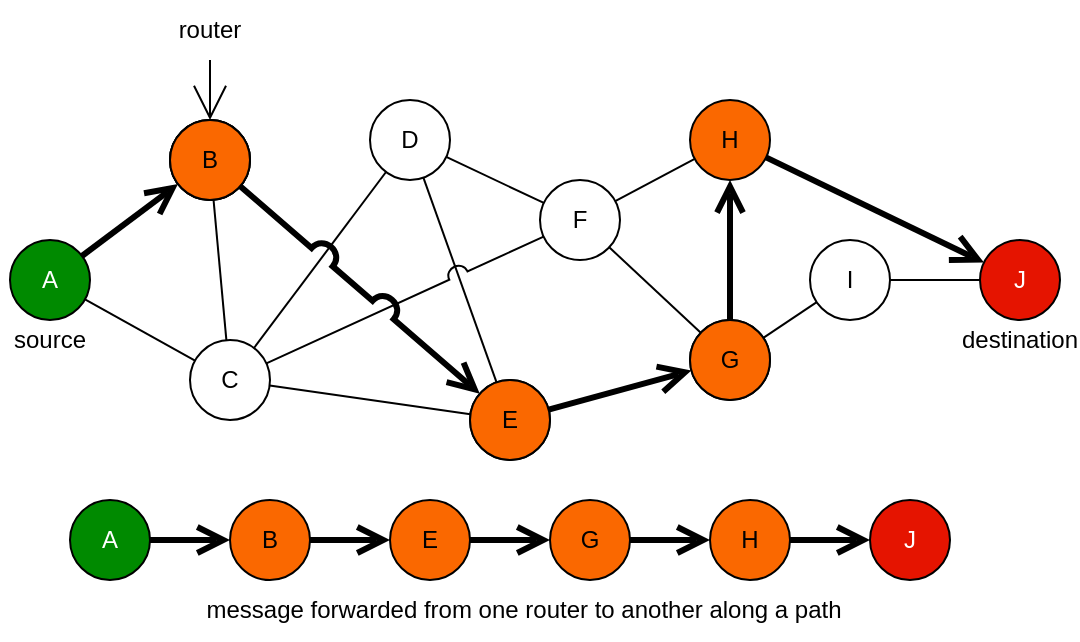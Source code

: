 <mxfile>
    <diagram id="4caKJU87dpVlVhsN585r" name="Page-1">
        <mxGraphModel dx="707" dy="1069" grid="1" gridSize="10" guides="1" tooltips="1" connect="1" arrows="1" fold="1" page="1" pageScale="1" pageWidth="850" pageHeight="1100" math="0" shadow="0">
            <root>
                <mxCell id="0"/>
                <mxCell id="1" parent="0"/>
                <mxCell id="11" style="edgeStyle=none;html=1;endArrow=none;endFill=0;jumpSize=10;jumpStyle=arc;strokeColor=#000000;" edge="1" parent="1" source="2" target="3">
                    <mxGeometry relative="1" as="geometry"/>
                </mxCell>
                <mxCell id="20" style="edgeStyle=none;jumpStyle=arc;html=1;endArrow=none;endFill=0;strokeColor=#000000;" edge="1" parent="1" source="2" target="4">
                    <mxGeometry relative="1" as="geometry"/>
                </mxCell>
                <mxCell id="2" value="C" style="ellipse;whiteSpace=wrap;html=1;aspect=fixed;strokeColor=#000000;" vertex="1" parent="1">
                    <mxGeometry x="210" y="260" width="40" height="40" as="geometry"/>
                </mxCell>
                <mxCell id="12" style="edgeStyle=none;html=1;endArrow=none;endFill=0;strokeColor=#000000;" edge="1" parent="1" source="3" target="4">
                    <mxGeometry relative="1" as="geometry"/>
                </mxCell>
                <mxCell id="13" style="edgeStyle=none;html=1;endArrow=none;endFill=0;strokeColor=#000000;" edge="1" parent="1" source="3" target="5">
                    <mxGeometry relative="1" as="geometry"/>
                </mxCell>
                <mxCell id="3" value="D" style="ellipse;whiteSpace=wrap;html=1;aspect=fixed;strokeColor=#000000;" vertex="1" parent="1">
                    <mxGeometry x="300" y="140" width="40" height="40" as="geometry"/>
                </mxCell>
                <mxCell id="17" style="edgeStyle=none;jumpStyle=arc;html=1;endArrow=open;endFill=0;strokeColor=#000000;endSize=10;strokeWidth=3;" edge="1" parent="1" source="4" target="7">
                    <mxGeometry relative="1" as="geometry"/>
                </mxCell>
                <mxCell id="4" value="" style="ellipse;whiteSpace=wrap;html=1;aspect=fixed;strokeColor=#000000;" vertex="1" parent="1">
                    <mxGeometry x="350" y="280" width="40" height="40" as="geometry"/>
                </mxCell>
                <mxCell id="15" style="edgeStyle=none;jumpStyle=arc;html=1;endArrow=none;endFill=0;strokeColor=#000000;" edge="1" parent="1" source="5" target="6">
                    <mxGeometry relative="1" as="geometry"/>
                </mxCell>
                <mxCell id="16" style="edgeStyle=none;jumpStyle=arc;html=1;endArrow=none;endFill=0;strokeColor=#000000;" edge="1" parent="1" source="5" target="7">
                    <mxGeometry relative="1" as="geometry"/>
                </mxCell>
                <mxCell id="5" value="F" style="ellipse;whiteSpace=wrap;html=1;aspect=fixed;strokeColor=#000000;" vertex="1" parent="1">
                    <mxGeometry x="385" y="180" width="40" height="40" as="geometry"/>
                </mxCell>
                <mxCell id="19" style="edgeStyle=none;jumpStyle=arc;html=1;endArrow=open;endFill=0;strokeColor=#000000;endSize=10;strokeWidth=3;" edge="1" parent="1" source="37" target="6">
                    <mxGeometry relative="1" as="geometry">
                        <mxPoint x="500" y="220" as="sourcePoint"/>
                    </mxGeometry>
                </mxCell>
                <mxCell id="25" style="edgeStyle=none;jumpStyle=arc;jumpSize=10;html=1;endArrow=open;endFill=0;strokeColor=#000000;endSize=10;strokeWidth=3;" edge="1" parent="1" source="6" target="23">
                    <mxGeometry relative="1" as="geometry"/>
                </mxCell>
                <mxCell id="6" value="H" style="ellipse;whiteSpace=wrap;html=1;aspect=fixed;strokeColor=#000000;fillColor=#fa6800;fontColor=#000000;" vertex="1" parent="1">
                    <mxGeometry x="460" y="140" width="40" height="40" as="geometry"/>
                </mxCell>
                <mxCell id="18" style="edgeStyle=none;jumpStyle=arc;html=1;endArrow=none;endFill=0;strokeColor=#000000;" edge="1" parent="1" source="7" target="8">
                    <mxGeometry relative="1" as="geometry"/>
                </mxCell>
                <mxCell id="7" value="" style="ellipse;whiteSpace=wrap;html=1;aspect=fixed;strokeColor=#000000;" vertex="1" parent="1">
                    <mxGeometry x="460" y="250" width="40" height="40" as="geometry"/>
                </mxCell>
                <mxCell id="24" style="edgeStyle=none;jumpStyle=arc;jumpSize=10;html=1;endArrow=none;endFill=0;strokeColor=#000000;" edge="1" parent="1" source="8" target="23">
                    <mxGeometry relative="1" as="geometry"/>
                </mxCell>
                <mxCell id="8" value="I" style="ellipse;whiteSpace=wrap;html=1;aspect=fixed;strokeColor=#000000;" vertex="1" parent="1">
                    <mxGeometry x="520" y="210" width="40" height="40" as="geometry"/>
                </mxCell>
                <mxCell id="10" style="edgeStyle=none;html=1;endArrow=none;endFill=0;strokeColor=#000000;" edge="1" parent="1" source="9" target="2">
                    <mxGeometry relative="1" as="geometry"/>
                </mxCell>
                <mxCell id="9" value="" style="ellipse;whiteSpace=wrap;html=1;aspect=fixed;strokeColor=#000000;" vertex="1" parent="1">
                    <mxGeometry x="200" y="150" width="40" height="40" as="geometry"/>
                </mxCell>
                <mxCell id="14" style="edgeStyle=none;html=1;endArrow=none;endFill=0;jumpStyle=arc;jumpSize=10;strokeColor=#000000;" edge="1" parent="1" source="2" target="5">
                    <mxGeometry relative="1" as="geometry"/>
                </mxCell>
                <mxCell id="26" style="edgeStyle=none;jumpStyle=arc;jumpSize=10;html=1;endArrow=none;endFill=0;strokeColor=#000000;" edge="1" parent="1" source="22" target="2">
                    <mxGeometry relative="1" as="geometry"/>
                </mxCell>
                <mxCell id="27" style="edgeStyle=none;jumpStyle=arc;jumpSize=10;html=1;endArrow=open;endFill=0;strokeColor=#000000;endSize=10;strokeWidth=3;" edge="1" parent="1" source="22" target="9">
                    <mxGeometry relative="1" as="geometry"/>
                </mxCell>
                <mxCell id="22" value="A" style="ellipse;whiteSpace=wrap;html=1;aspect=fixed;fillColor=#008a00;fontColor=#ffffff;strokeColor=#000000;" vertex="1" parent="1">
                    <mxGeometry x="120" y="210" width="40" height="40" as="geometry"/>
                </mxCell>
                <mxCell id="23" value="J" style="ellipse;whiteSpace=wrap;html=1;aspect=fixed;fillColor=#e51400;fontColor=#ffffff;strokeColor=#000000;" vertex="1" parent="1">
                    <mxGeometry x="605" y="210" width="40" height="40" as="geometry"/>
                </mxCell>
                <mxCell id="29" style="edgeStyle=none;jumpStyle=arc;jumpSize=10;html=1;exitX=0.5;exitY=1;exitDx=0;exitDy=0;entryX=0.5;entryY=0;entryDx=0;entryDy=0;endArrow=open;endFill=0;strokeColor=#000000;endSize=15;" edge="1" parent="1" source="28" target="9">
                    <mxGeometry relative="1" as="geometry"/>
                </mxCell>
                <mxCell id="28" value="router" style="text;html=1;strokeColor=none;fillColor=none;align=center;verticalAlign=middle;whiteSpace=wrap;rounded=0;" vertex="1" parent="1">
                    <mxGeometry x="195" y="90" width="50" height="30" as="geometry"/>
                </mxCell>
                <mxCell id="31" value="source" style="text;html=1;strokeColor=none;fillColor=none;align=center;verticalAlign=middle;whiteSpace=wrap;rounded=0;" vertex="1" parent="1">
                    <mxGeometry x="115" y="250" width="50" height="20" as="geometry"/>
                </mxCell>
                <mxCell id="32" value="destination" style="text;html=1;strokeColor=none;fillColor=none;align=center;verticalAlign=middle;whiteSpace=wrap;rounded=0;" vertex="1" parent="1">
                    <mxGeometry x="600" y="250" width="50" height="20" as="geometry"/>
                </mxCell>
                <mxCell id="34" value="" style="ellipse;whiteSpace=wrap;html=1;aspect=fixed;strokeColor=#000000;" vertex="1" parent="1">
                    <mxGeometry x="200" y="150" width="40" height="40" as="geometry"/>
                </mxCell>
                <mxCell id="35" value="B" style="ellipse;whiteSpace=wrap;html=1;aspect=fixed;strokeColor=#000000;fillColor=#fa6800;fontColor=#000000;" vertex="1" parent="1">
                    <mxGeometry x="200" y="150" width="40" height="40" as="geometry"/>
                </mxCell>
                <mxCell id="36" value="E" style="ellipse;whiteSpace=wrap;html=1;aspect=fixed;strokeColor=#000000;fillColor=#fa6800;fontColor=#000000;" vertex="1" parent="1">
                    <mxGeometry x="350" y="280" width="40" height="40" as="geometry"/>
                </mxCell>
                <mxCell id="37" value="G" style="ellipse;whiteSpace=wrap;html=1;aspect=fixed;strokeColor=#000000;fillColor=#fa6800;fontColor=#000000;" vertex="1" parent="1">
                    <mxGeometry x="460" y="250" width="40" height="40" as="geometry"/>
                </mxCell>
                <mxCell id="21" style="edgeStyle=none;jumpStyle=arc;html=1;endArrow=open;endFill=0;jumpSize=10;strokeColor=#000000;endSize=10;strokeWidth=3;" edge="1" parent="1" source="9" target="4">
                    <mxGeometry relative="1" as="geometry"/>
                </mxCell>
                <mxCell id="39" value="message forwarded from one router to another along a path" style="text;html=1;strokeColor=none;fillColor=none;align=center;verticalAlign=middle;whiteSpace=wrap;rounded=0;" vertex="1" parent="1">
                    <mxGeometry x="202.5" y="380" width="347.5" height="30" as="geometry"/>
                </mxCell>
                <mxCell id="46" style="edgeStyle=none;jumpStyle=arc;jumpSize=10;html=1;exitX=1;exitY=0.5;exitDx=0;exitDy=0;entryX=0;entryY=0.5;entryDx=0;entryDy=0;endArrow=open;endFill=0;endSize=10;strokeColor=#000000;strokeWidth=3;" edge="1" parent="1" source="40" target="41">
                    <mxGeometry relative="1" as="geometry"/>
                </mxCell>
                <mxCell id="40" value="A" style="ellipse;whiteSpace=wrap;html=1;aspect=fixed;fillColor=#008a00;fontColor=#ffffff;strokeColor=#000000;" vertex="1" parent="1">
                    <mxGeometry x="150" y="340" width="40" height="40" as="geometry"/>
                </mxCell>
                <mxCell id="47" style="edgeStyle=none;jumpStyle=arc;jumpSize=10;html=1;exitX=1;exitY=0.5;exitDx=0;exitDy=0;entryX=0;entryY=0.5;entryDx=0;entryDy=0;endArrow=open;endFill=0;endSize=10;strokeColor=#000000;strokeWidth=3;" edge="1" parent="1" source="41" target="42">
                    <mxGeometry relative="1" as="geometry"/>
                </mxCell>
                <mxCell id="41" value="B" style="ellipse;whiteSpace=wrap;html=1;aspect=fixed;strokeColor=#000000;fillColor=#fa6800;fontColor=#000000;" vertex="1" parent="1">
                    <mxGeometry x="230" y="340" width="40" height="40" as="geometry"/>
                </mxCell>
                <mxCell id="48" style="edgeStyle=none;jumpStyle=arc;jumpSize=10;html=1;exitX=1;exitY=0.5;exitDx=0;exitDy=0;entryX=0;entryY=0.5;entryDx=0;entryDy=0;endArrow=open;endFill=0;endSize=10;strokeColor=#000000;strokeWidth=3;" edge="1" parent="1" source="42" target="43">
                    <mxGeometry relative="1" as="geometry"/>
                </mxCell>
                <mxCell id="42" value="E" style="ellipse;whiteSpace=wrap;html=1;aspect=fixed;strokeColor=#000000;fillColor=#fa6800;fontColor=#000000;" vertex="1" parent="1">
                    <mxGeometry x="310" y="340" width="40" height="40" as="geometry"/>
                </mxCell>
                <mxCell id="49" style="edgeStyle=none;jumpStyle=arc;jumpSize=10;html=1;exitX=1;exitY=0.5;exitDx=0;exitDy=0;entryX=0;entryY=0.5;entryDx=0;entryDy=0;endArrow=open;endFill=0;endSize=10;strokeColor=#000000;strokeWidth=3;" edge="1" parent="1" source="43" target="44">
                    <mxGeometry relative="1" as="geometry"/>
                </mxCell>
                <mxCell id="43" value="G" style="ellipse;whiteSpace=wrap;html=1;aspect=fixed;strokeColor=#000000;fillColor=#fa6800;fontColor=#000000;" vertex="1" parent="1">
                    <mxGeometry x="390" y="340" width="40" height="40" as="geometry"/>
                </mxCell>
                <mxCell id="50" style="edgeStyle=none;jumpStyle=arc;jumpSize=10;html=1;exitX=1;exitY=0.5;exitDx=0;exitDy=0;entryX=0;entryY=0.5;entryDx=0;entryDy=0;endArrow=open;endFill=0;endSize=10;strokeColor=#000000;strokeWidth=3;" edge="1" parent="1" source="44" target="45">
                    <mxGeometry relative="1" as="geometry"/>
                </mxCell>
                <mxCell id="44" value="H" style="ellipse;whiteSpace=wrap;html=1;aspect=fixed;strokeColor=#000000;fillColor=#fa6800;fontColor=#000000;" vertex="1" parent="1">
                    <mxGeometry x="470" y="340" width="40" height="40" as="geometry"/>
                </mxCell>
                <mxCell id="45" value="J" style="ellipse;whiteSpace=wrap;html=1;aspect=fixed;fillColor=#e51400;fontColor=#ffffff;strokeColor=#000000;" vertex="1" parent="1">
                    <mxGeometry x="550" y="340" width="40" height="40" as="geometry"/>
                </mxCell>
            </root>
        </mxGraphModel>
    </diagram>
</mxfile>